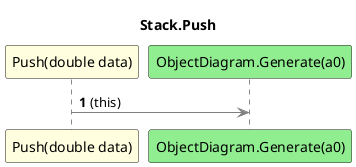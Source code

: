 @startuml Stack.Push
title Stack.Push
participant "Push(double data)" as Push_p0 #LightYellow
participant "ObjectDiagram.Generate(a0)" as ObjectDiagram_Generate_a0 #LightGreen
autonumber
Push_p0 -[#grey]> ObjectDiagram_Generate_a0 : (this)
@enduml
